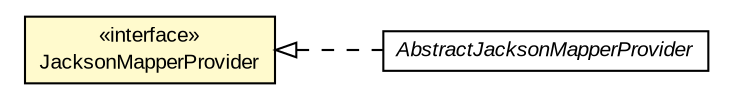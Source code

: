 #!/usr/local/bin/dot
#
# Class diagram 
# Generated by UMLGraph version R5_6-24-gf6e263 (http://www.umlgraph.org/)
#

digraph G {
	edge [fontname="arial",fontsize=10,labelfontname="arial",labelfontsize=10];
	node [fontname="arial",fontsize=10,shape=plaintext];
	nodesep=0.25;
	ranksep=0.5;
	rankdir=LR;
	// com.gwtplatform.dispatch.rest.client.serialization.JacksonMapperProvider
	c301684 [label=<<table title="com.gwtplatform.dispatch.rest.client.serialization.JacksonMapperProvider" border="0" cellborder="1" cellspacing="0" cellpadding="2" port="p" bgcolor="lemonChiffon" href="./JacksonMapperProvider.html">
		<tr><td><table border="0" cellspacing="0" cellpadding="1">
<tr><td align="center" balign="center"> &#171;interface&#187; </td></tr>
<tr><td align="center" balign="center"> JacksonMapperProvider </td></tr>
		</table></td></tr>
		</table>>, URL="./JacksonMapperProvider.html", fontname="arial", fontcolor="black", fontsize=10.0];
	// com.gwtplatform.dispatch.rest.client.serialization.AbstractJacksonMapperProvider
	c301685 [label=<<table title="com.gwtplatform.dispatch.rest.client.serialization.AbstractJacksonMapperProvider" border="0" cellborder="1" cellspacing="0" cellpadding="2" port="p" href="./AbstractJacksonMapperProvider.html">
		<tr><td><table border="0" cellspacing="0" cellpadding="1">
<tr><td align="center" balign="center"><font face="arial italic"> AbstractJacksonMapperProvider </font></td></tr>
		</table></td></tr>
		</table>>, URL="./AbstractJacksonMapperProvider.html", fontname="arial", fontcolor="black", fontsize=10.0];
	//com.gwtplatform.dispatch.rest.client.serialization.AbstractJacksonMapperProvider implements com.gwtplatform.dispatch.rest.client.serialization.JacksonMapperProvider
	c301684:p -> c301685:p [dir=back,arrowtail=empty,style=dashed];
}

